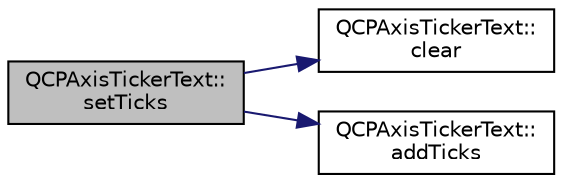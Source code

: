 digraph "QCPAxisTickerText::setTicks"
{
  edge [fontname="Helvetica",fontsize="10",labelfontname="Helvetica",labelfontsize="10"];
  node [fontname="Helvetica",fontsize="10",shape=record];
  rankdir="LR";
  Node25 [label="QCPAxisTickerText::\lsetTicks",height=0.2,width=0.4,color="black", fillcolor="grey75", style="filled", fontcolor="black"];
  Node25 -> Node26 [color="midnightblue",fontsize="10",style="solid",fontname="Helvetica"];
  Node26 [label="QCPAxisTickerText::\lclear",height=0.2,width=0.4,color="black", fillcolor="white", style="filled",URL="$class_q_c_p_axis_ticker_text.html#a21826d2fcd9a25c194d34d4f67aa1460"];
  Node25 -> Node27 [color="midnightblue",fontsize="10",style="solid",fontname="Helvetica"];
  Node27 [label="QCPAxisTickerText::\laddTicks",height=0.2,width=0.4,color="black", fillcolor="white", style="filled",URL="$class_q_c_p_axis_ticker_text.html#aba34051300eecaefbedb2df8feff2d45"];
}
